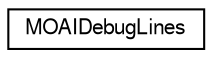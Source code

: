 digraph G
{
  edge [fontname="FreeSans",fontsize="10",labelfontname="FreeSans",labelfontsize="10"];
  node [fontname="FreeSans",fontsize="10",shape=record];
  rankdir=LR;
  Node1 [label="MOAIDebugLines",height=0.2,width=0.4,color="black", fillcolor="white", style="filled",URL="$class_m_o_a_i_debug_lines.html",tooltip="Singleton for managing rendering of world space debug vectors.   	&lt;table cellpadding=&quot;8&quot;..."];
}
